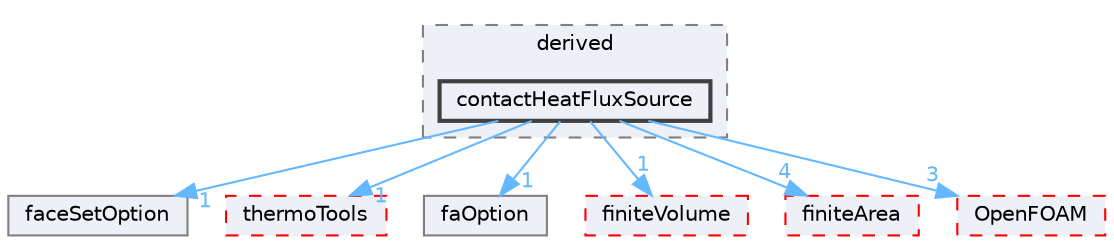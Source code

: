 digraph "src/faOptions/sources/derived/contactHeatFluxSource"
{
 // LATEX_PDF_SIZE
  bgcolor="transparent";
  edge [fontname=Helvetica,fontsize=10,labelfontname=Helvetica,labelfontsize=10];
  node [fontname=Helvetica,fontsize=10,shape=box,height=0.2,width=0.4];
  compound=true
  subgraph clusterdir_0cce101048a932222a02d214d3222a0b {
    graph [ bgcolor="#edf0f7", pencolor="grey50", label="derived", fontname=Helvetica,fontsize=10 style="filled,dashed", URL="dir_0cce101048a932222a02d214d3222a0b.html",tooltip=""]
  dir_4d4482e2cd82a509ea0e0de760f2a445 [label="contactHeatFluxSource", fillcolor="#edf0f7", color="grey25", style="filled,bold", URL="dir_4d4482e2cd82a509ea0e0de760f2a445.html",tooltip=""];
  }
  dir_613427c1d25393dd35a4d902c5667b2a [label="faceSetOption", fillcolor="#edf0f7", color="grey50", style="filled", URL="dir_613427c1d25393dd35a4d902c5667b2a.html",tooltip=""];
  dir_f192f4b4b0cb4760a2ba041121ba3bbf [label="thermoTools", fillcolor="#edf0f7", color="red", style="filled,dashed", URL="dir_f192f4b4b0cb4760a2ba041121ba3bbf.html",tooltip=""];
  dir_7c6939ae7dfe90ce1256a766067fd358 [label="faOption", fillcolor="#edf0f7", color="grey50", style="filled", URL="dir_7c6939ae7dfe90ce1256a766067fd358.html",tooltip=""];
  dir_9bd15774b555cf7259a6fa18f99fe99b [label="finiteVolume", fillcolor="#edf0f7", color="red", style="filled,dashed", URL="dir_9bd15774b555cf7259a6fa18f99fe99b.html",tooltip=""];
  dir_b69a9eadfe761c231b266ce918b218a5 [label="finiteArea", fillcolor="#edf0f7", color="red", style="filled,dashed", URL="dir_b69a9eadfe761c231b266ce918b218a5.html",tooltip=""];
  dir_c5473ff19b20e6ec4dfe5c310b3778a8 [label="OpenFOAM", fillcolor="#edf0f7", color="red", style="filled,dashed", URL="dir_c5473ff19b20e6ec4dfe5c310b3778a8.html",tooltip=""];
  dir_4d4482e2cd82a509ea0e0de760f2a445->dir_613427c1d25393dd35a4d902c5667b2a [headlabel="1", labeldistance=1.5 headhref="dir_000668_001266.html" href="dir_000668_001266.html" color="steelblue1" fontcolor="steelblue1"];
  dir_4d4482e2cd82a509ea0e0de760f2a445->dir_7c6939ae7dfe90ce1256a766067fd358 [headlabel="1", labeldistance=1.5 headhref="dir_000668_001302.html" href="dir_000668_001302.html" color="steelblue1" fontcolor="steelblue1"];
  dir_4d4482e2cd82a509ea0e0de760f2a445->dir_9bd15774b555cf7259a6fa18f99fe99b [headlabel="1", labeldistance=1.5 headhref="dir_000668_001387.html" href="dir_000668_001387.html" color="steelblue1" fontcolor="steelblue1"];
  dir_4d4482e2cd82a509ea0e0de760f2a445->dir_b69a9eadfe761c231b266ce918b218a5 [headlabel="4", labeldistance=1.5 headhref="dir_000668_001385.html" href="dir_000668_001385.html" color="steelblue1" fontcolor="steelblue1"];
  dir_4d4482e2cd82a509ea0e0de760f2a445->dir_c5473ff19b20e6ec4dfe5c310b3778a8 [headlabel="3", labeldistance=1.5 headhref="dir_000668_002695.html" href="dir_000668_002695.html" color="steelblue1" fontcolor="steelblue1"];
  dir_4d4482e2cd82a509ea0e0de760f2a445->dir_f192f4b4b0cb4760a2ba041121ba3bbf [headlabel="1", labeldistance=1.5 headhref="dir_000668_004029.html" href="dir_000668_004029.html" color="steelblue1" fontcolor="steelblue1"];
}
